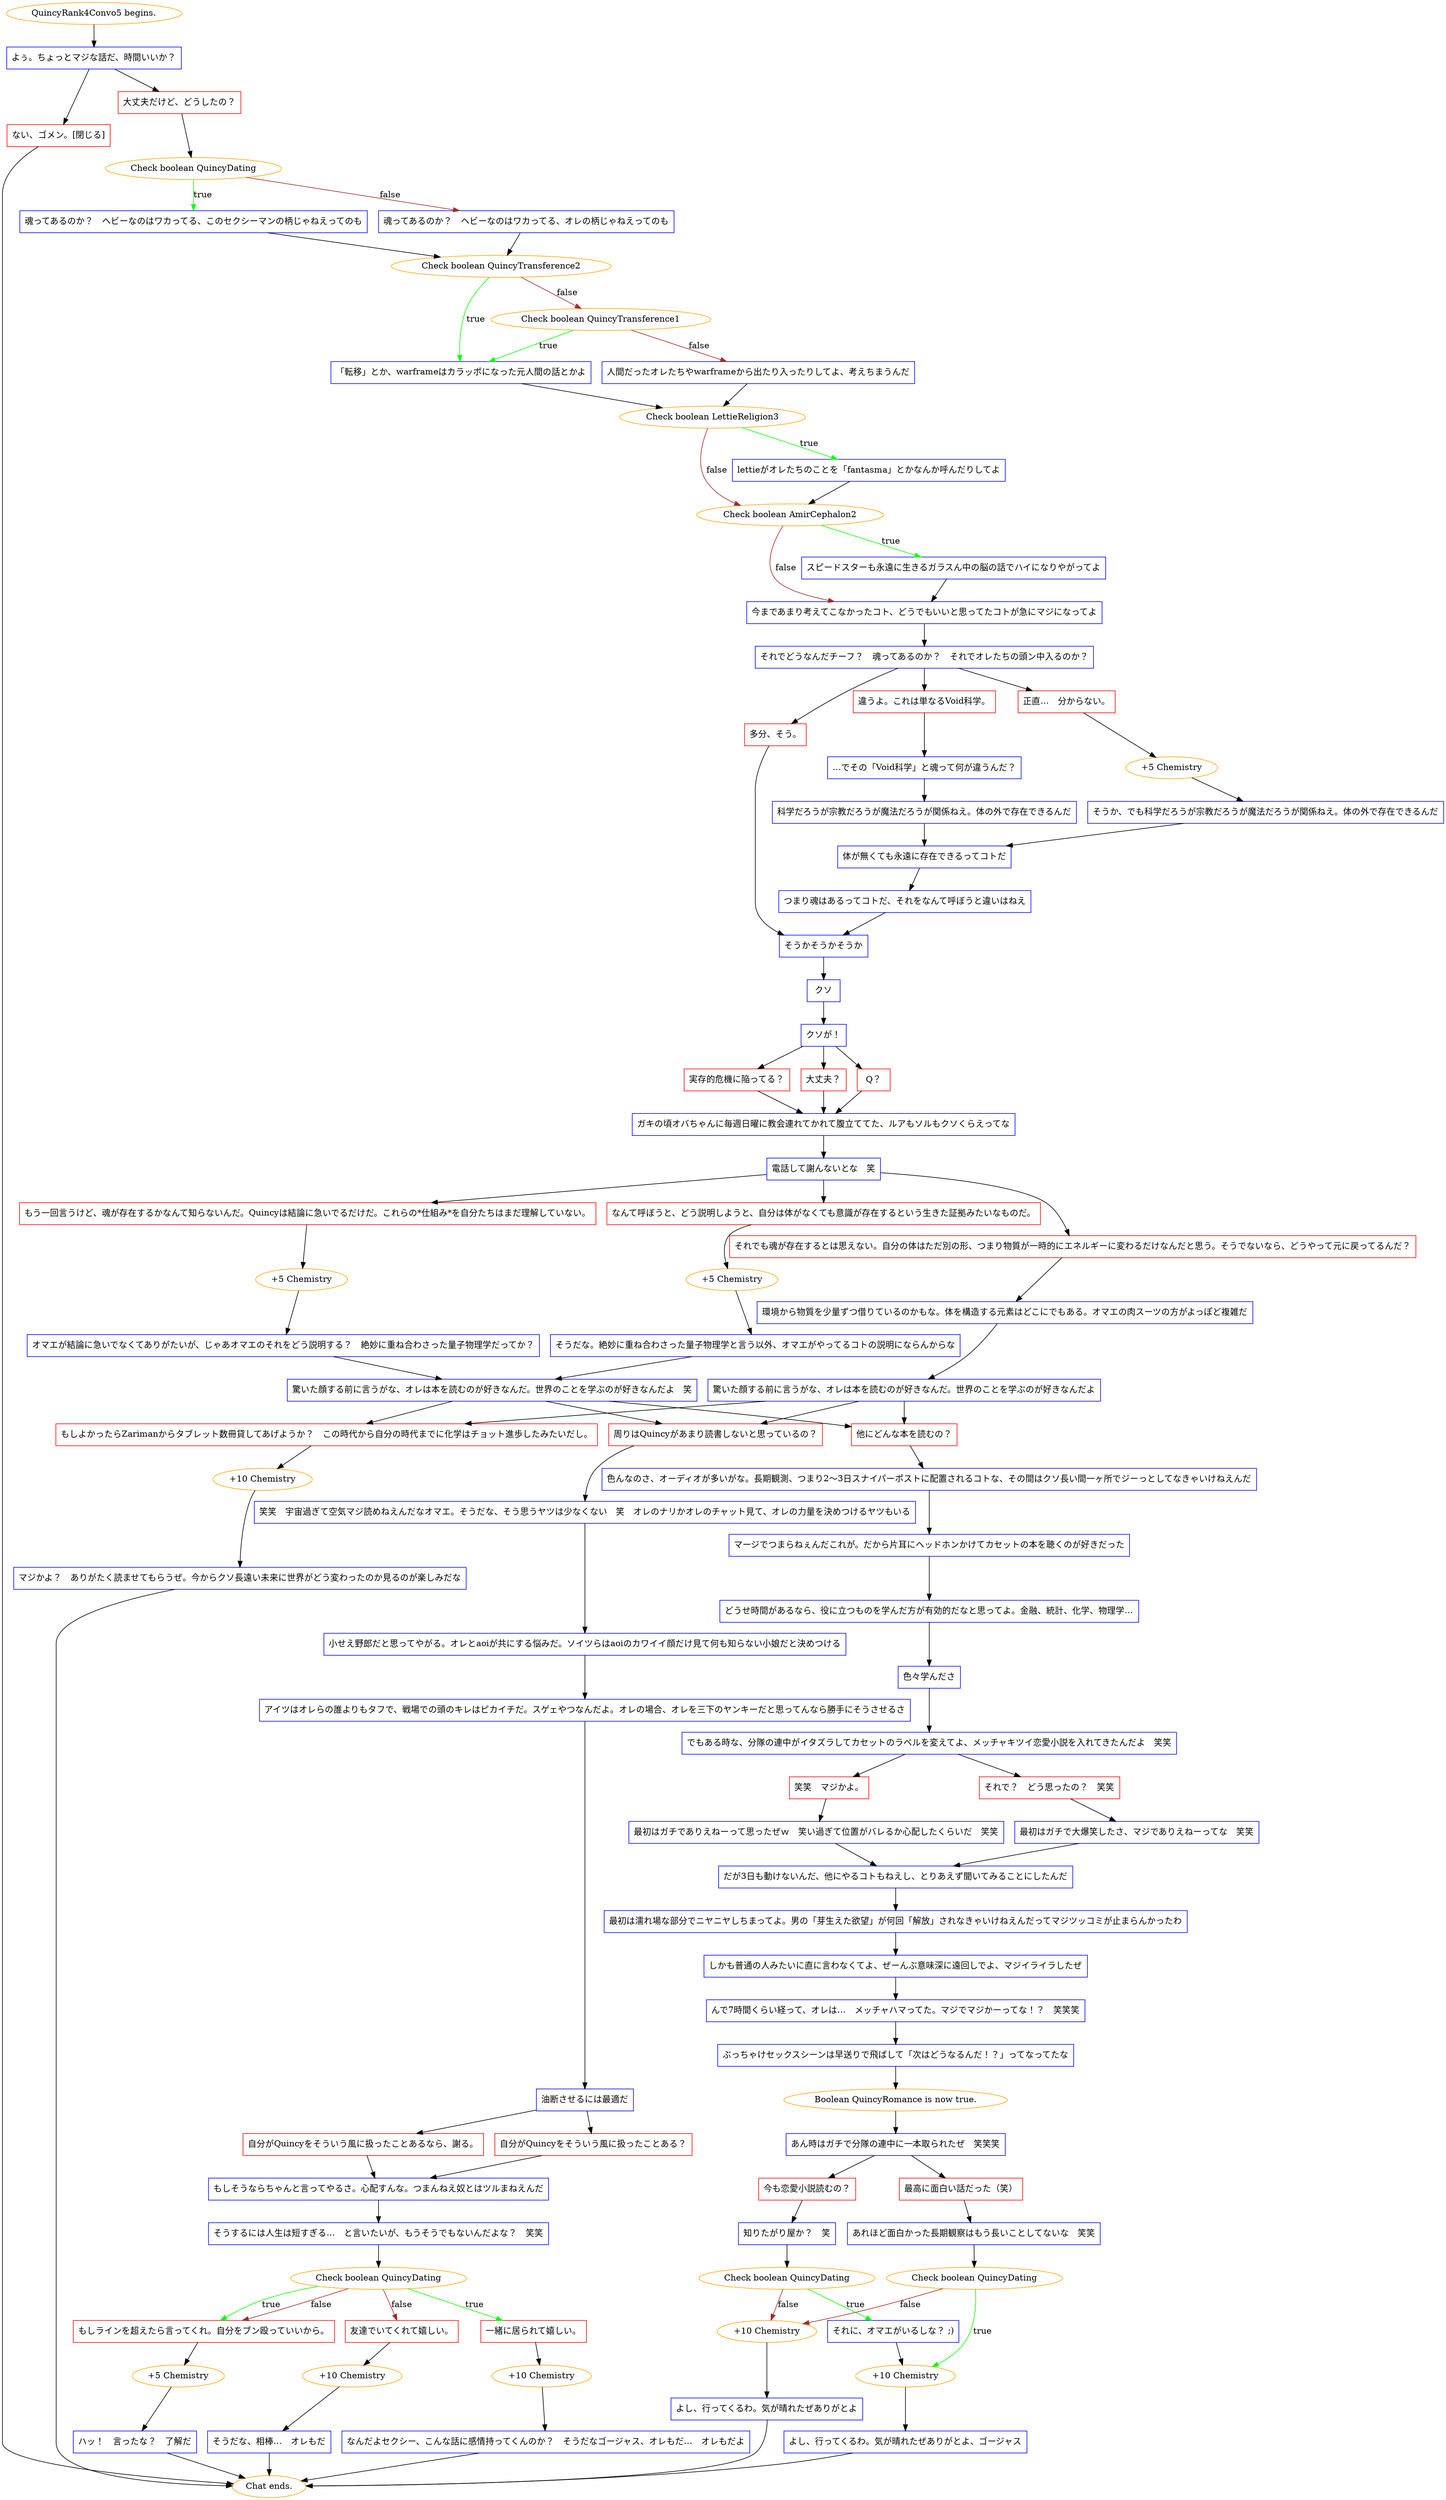 digraph {
	"QuincyRank4Convo5 begins." [color=orange];
		"QuincyRank4Convo5 begins." -> j36783099;
	j36783099 [label="よぅ。ちょっとマジな話だ、時間いいか？",shape=box,color=blue];
		j36783099 -> j3496934985;
		j36783099 -> j398242885;
	j3496934985 [label="大丈夫だけど、どうしたの？",shape=box,color=red];
		j3496934985 -> j3530100524;
	j398242885 [label="ない、ゴメン。[閉じる]",shape=box,color=red];
		j398242885 -> "Chat ends.";
	j3530100524 [label="Check boolean QuincyDating",color=orange];
		j3530100524 -> j3908161230 [label=true,color=green];
		j3530100524 -> j467138461 [label=false,color=brown];
	"Chat ends." [color=orange];
	j3908161230 [label="魂ってあるのか？　ヘビーなのはワカってる、このセクシーマンの柄じゃねえってのも",shape=box,color=blue];
		j3908161230 -> j259806786;
	j467138461 [label="魂ってあるのか？　ヘビーなのはワカってる、オレの柄じゃねえってのも",shape=box,color=blue];
		j467138461 -> j259806786;
	j259806786 [label="Check boolean QuincyTransference2",color=orange];
		j259806786 -> j1873692416 [label=true,color=green];
		j259806786 -> j1149771852 [label=false,color=brown];
	j1873692416 [label="「転移」とか、warframeはカラッポになった元人間の話とかよ",shape=box,color=blue];
		j1873692416 -> j2783557560;
	j1149771852 [label="Check boolean QuincyTransference1",color=orange];
		j1149771852 -> j1873692416 [label=true,color=green];
		j1149771852 -> j1973185449 [label=false,color=brown];
	j2783557560 [label="Check boolean LettieReligion3",color=orange];
		j2783557560 -> j2985090534 [label=true,color=green];
		j2783557560 -> j1211153634 [label=false,color=brown];
	j1973185449 [label="人間だったオレたちやwarframeから出たり入ったりしてよ、考えちまうんだ",shape=box,color=blue];
		j1973185449 -> j2783557560;
	j2985090534 [label="lettieがオレたちのことを「fantasma」とかなんか呼んだりしてよ",shape=box,color=blue];
		j2985090534 -> j1211153634;
	j1211153634 [label="Check boolean AmirCephalon2",color=orange];
		j1211153634 -> j1298648540 [label=true,color=green];
		j1211153634 -> j2405196432 [label=false,color=brown];
	j1298648540 [label="スピードスターも永遠に生きるガラスん中の脳の話でハイになりやがってよ",shape=box,color=blue];
		j1298648540 -> j2405196432;
	j2405196432 [label="今まであまり考えてこなかったコト、どうでもいいと思ってたコトが急にマジになってよ",shape=box,color=blue];
		j2405196432 -> j2429073246;
	j2429073246 [label="それでどうなんだチーフ？　魂ってあるのか？　それでオレたちの頭ン中入るのか？",shape=box,color=blue];
		j2429073246 -> j3005909094;
		j2429073246 -> j4052939522;
		j2429073246 -> j430590911;
	j3005909094 [label="多分、そう。",shape=box,color=red];
		j3005909094 -> j4293699295;
	j4052939522 [label="違うよ。これは単なるVoid科学。",shape=box,color=red];
		j4052939522 -> j2793756589;
	j430590911 [label="正直…　分からない。",shape=box,color=red];
		j430590911 -> j3851704485;
	j4293699295 [label="そうかそうかそうか",shape=box,color=blue];
		j4293699295 -> j962150580;
	j2793756589 [label="…でその「Void科学」と魂って何が違うんだ？",shape=box,color=blue];
		j2793756589 -> j2539016045;
	j3851704485 [label="+5 Chemistry",color=orange];
		j3851704485 -> j469467104;
	j962150580 [label="クソ",shape=box,color=blue];
		j962150580 -> j3649470820;
	j2539016045 [label="科学だろうが宗教だろうが魔法だろうが関係ねえ。体の外で存在できるんだ",shape=box,color=blue];
		j2539016045 -> j1361088818;
	j469467104 [label="そうか、でも科学だろうが宗教だろうが魔法だろうが関係ねえ。体の外で存在できるんだ",shape=box,color=blue];
		j469467104 -> j1361088818;
	j3649470820 [label="クソが！",shape=box,color=blue];
		j3649470820 -> j3028937683;
		j3649470820 -> j1771525904;
		j3649470820 -> j573281941;
	j1361088818 [label="体が無くても永遠に存在できるってコトだ",shape=box,color=blue];
		j1361088818 -> j4116640968;
	j3028937683 [label="実存的危機に陥ってる？",shape=box,color=red];
		j3028937683 -> j3137875780;
	j1771525904 [label="大丈夫？",shape=box,color=red];
		j1771525904 -> j3137875780;
	j573281941 [label="Q？",shape=box,color=red];
		j573281941 -> j3137875780;
	j4116640968 [label="つまり魂はあるってコトだ、それをなんて呼ぼうと違いはねえ",shape=box,color=blue];
		j4116640968 -> j4293699295;
	j3137875780 [label="ガキの頃オバちゃんに毎週日曜に教会連れてかれて腹立ててた、ルアもソルもクソくらえってな",shape=box,color=blue];
		j3137875780 -> j2852108285;
	j2852108285 [label="電話して謝んないとな　笑",shape=box,color=blue];
		j2852108285 -> j1818406662;
		j2852108285 -> j2126431955;
		j2852108285 -> j3818693966;
	j1818406662 [label="なんて呼ぼうと、どう説明しようと、自分は体がなくても意識が存在するという生きた証拠みたいなものだ。",shape=box,color=red];
		j1818406662 -> j1890117519;
	j2126431955 [label="もう一回言うけど、魂が存在するかなんて知らないんだ。Quincyは結論に急いでるだけだ。これらの*仕組み*を自分たちはまだ理解していない。",shape=box,color=red];
		j2126431955 -> j82205628;
	j3818693966 [label="それでも魂が存在するとは思えない。自分の体はただ別の形、つまり物質が一時的にエネルギーに変わるだけなんだと思う。そうでないなら、どうやって元に戻ってるんだ？",shape=box,color=red];
		j3818693966 -> j1080471280;
	j1890117519 [label="+5 Chemistry",color=orange];
		j1890117519 -> j3154879309;
	j82205628 [label="+5 Chemistry",color=orange];
		j82205628 -> j4250455636;
	j1080471280 [label="環境から物質を少量ずつ借りているのかもな。体を構造する元素はどこにでもある。オマエの肉スーツの方がよっぽど複雑だ",shape=box,color=blue];
		j1080471280 -> j898169428;
	j3154879309 [label="そうだな。絶妙に重ね合わさった量子物理学と言う以外、オマエがやってるコトの説明にならんからな",shape=box,color=blue];
		j3154879309 -> j2517866483;
	j4250455636 [label="オマエが結論に急いでなくてありがたいが、じゃあオマエのそれをどう説明する？　絶妙に重ね合わさった量子物理学だってか？",shape=box,color=blue];
		j4250455636 -> j2517866483;
	j898169428 [label="驚いた顔する前に言うがな、オレは本を読むのが好きなんだ。世界のことを学ぶのが好きなんだよ",shape=box,color=blue];
		j898169428 -> j3153081735;
		j898169428 -> j3315492243;
		j898169428 -> j3052771416;
	j2517866483 [label="驚いた顔する前に言うがな、オレは本を読むのが好きなんだ。世界のことを学ぶのが好きなんだよ　笑",shape=box,color=blue];
		j2517866483 -> j3153081735;
		j2517866483 -> j3315492243;
		j2517866483 -> j3052771416;
	j3153081735 [label="もしよかったらZarimanからタブレット数冊貸してあげようか？　この時代から自分の時代までに化学はチョット進歩したみたいだし。",shape=box,color=red];
		j3153081735 -> j3599252105;
	j3315492243 [label="他にどんな本を読むの？",shape=box,color=red];
		j3315492243 -> j4083955679;
	j3052771416 [label="周りはQuincyがあまり読書しないと思っているの？",shape=box,color=red];
		j3052771416 -> j2774309182;
	j3599252105 [label="+10 Chemistry",color=orange];
		j3599252105 -> j141010730;
	j4083955679 [label="色んなのさ、オーディオが多いがな。長期観測、つまり2～3日スナイパーポストに配置されるコトな、その間はクソ長い間一ヶ所でジーっとしてなきゃいけねえんだ",shape=box,color=blue];
		j4083955679 -> j1034227016;
	j2774309182 [label="笑笑　宇宙過ぎて空気マジ読めねえんだなオマエ。そうだな、そう思うヤツは少なくない　笑　オレのナリかオレのチャット見て、オレの力量を決めつけるヤツもいる",shape=box,color=blue];
		j2774309182 -> j2848193089;
	j141010730 [label="マジかよ？　ありがたく読ませてもらうぜ。今からクソ長遠い未来に世界がどう変わったのか見るのが楽しみだな",shape=box,color=blue];
		j141010730 -> "Chat ends.";
	j1034227016 [label="マージでつまらねぇんだこれが。だから片耳にヘッドホンかけてカセットの本を聴くのが好きだった",shape=box,color=blue];
		j1034227016 -> j1582857628;
	j2848193089 [label="小せえ野郎だと思ってやがる。オレとaoiが共にする悩みだ。ソイツらはaoiのカワイイ顔だけ見て何も知らない小娘だと決めつける",shape=box,color=blue];
		j2848193089 -> j1573931038;
	j1582857628 [label="どうせ時間があるなら、役に立つものを学んだ方が有効的だなと思ってよ。金融、統計、化学、物理学…",shape=box,color=blue];
		j1582857628 -> j1094406693;
	j1573931038 [label="アイツはオレらの誰よりもタフで、戦場での頭のキレはピカイチだ。スゲェやつなんだよ。オレの場合、オレを三下のヤンキーだと思ってんなら勝手にそうさせるさ",shape=box,color=blue];
		j1573931038 -> j1916434543;
	j1094406693 [label="色々学んださ",shape=box,color=blue];
		j1094406693 -> j4184954964;
	j1916434543 [label="油断させるには最適だ",shape=box,color=blue];
		j1916434543 -> j3343272596;
		j1916434543 -> j1124289100;
	j4184954964 [label="でもある時な、分隊の連中がイタズラしてカセットのラベルを変えてよ、メッチャキツイ恋愛小説を入れてきたんだよ　笑笑",shape=box,color=blue];
		j4184954964 -> j3472833471;
		j4184954964 -> j2372016312;
	j3343272596 [label="自分がQuincyをそういう風に扱ったことある？",shape=box,color=red];
		j3343272596 -> j3897564339;
	j1124289100 [label="自分がQuincyをそういう風に扱ったことあるなら、謝る。",shape=box,color=red];
		j1124289100 -> j3897564339;
	j3472833471 [label="笑笑　マジかよ。",shape=box,color=red];
		j3472833471 -> j2309324662;
	j2372016312 [label="それで？　どう思ったの？　笑笑",shape=box,color=red];
		j2372016312 -> j3664499640;
	j3897564339 [label="もしそうならちゃんと言ってやるさ。心配すんな。つまんねえ奴とはツルまねえんだ",shape=box,color=blue];
		j3897564339 -> j1969101162;
	j2309324662 [label="最初はガチでありえねーって思ったぜｗ　笑い過ぎて位置がバレるか心配したくらいだ　笑笑",shape=box,color=blue];
		j2309324662 -> j1012405797;
	j3664499640 [label="最初はガチで大爆笑したさ、マジでありえねーってな　笑笑",shape=box,color=blue];
		j3664499640 -> j1012405797;
	j1969101162 [label="そうするには人生は短すぎる…　と言いたいが、もうそうでもないんだよな？　笑笑",shape=box,color=blue];
		j1969101162 -> j2261954600;
	j1012405797 [label="だが3日も動けないんだ、他にやるコトもねえし、とりあえず聞いてみることにしたんだ",shape=box,color=blue];
		j1012405797 -> j1068918797;
	j2261954600 [label="Check boolean QuincyDating",color=orange];
		j2261954600 -> j1763220578 [label=true,color=green];
		j2261954600 -> j3277586669 [label=true,color=green];
		j2261954600 -> j1413312660 [label=false,color=brown];
		j2261954600 -> j3277586669 [label=false,color=brown];
	j1068918797 [label="最初は濡れ場な部分でニヤニヤしちまってよ。男の「芽生えた欲望」が何回「解放」されなきゃいけねえんだってマジツッコミが止まらんかったわ",shape=box,color=blue];
		j1068918797 -> j4160243985;
	j1763220578 [label="一緒に居られて嬉しい。",shape=box,color=red];
		j1763220578 -> j2521443589;
	j3277586669 [label="もしラインを超えたら言ってくれ。自分をブン殴っていいから。",shape=box,color=red];
		j3277586669 -> j3075284183;
	j1413312660 [label="友達でいてくれて嬉しい。",shape=box,color=red];
		j1413312660 -> j4148431318;
	j4160243985 [label="しかも普通の人みたいに直に言わなくてよ、ぜーんぶ意味深に遠回しでよ、マジイライラしたぜ",shape=box,color=blue];
		j4160243985 -> j2129080873;
	j2521443589 [label="+10 Chemistry",color=orange];
		j2521443589 -> j1596905;
	j3075284183 [label="+5 Chemistry",color=orange];
		j3075284183 -> j3020211527;
	j4148431318 [label="+10 Chemistry",color=orange];
		j4148431318 -> j2866135075;
	j2129080873 [label="んで7時間くらい経って、オレは…　メッチャハマってた。マジでマジかーってな！？　笑笑笑",shape=box,color=blue];
		j2129080873 -> j861196564;
	j1596905 [label="なんだよセクシー、こんな話に感情持ってくんのか？　そうだなゴージャス、オレもだ…　オレもだよ",shape=box,color=blue];
		j1596905 -> "Chat ends.";
	j3020211527 [label="ハッ！　言ったな？　了解だ",shape=box,color=blue];
		j3020211527 -> "Chat ends.";
	j2866135075 [label="そうだな、相棒…　オレもだ",shape=box,color=blue];
		j2866135075 -> "Chat ends.";
	j861196564 [label="ぶっちゃけセックスシーンは早送りで飛ばして「次はどうなるんだ！？」ってなってたな",shape=box,color=blue];
		j861196564 -> j2888795870;
	j2888795870 [label="Boolean QuincyRomance is now true.",color=orange];
		j2888795870 -> j204763727;
	j204763727 [label="あん時はガチで分隊の連中に一本取られたぜ　笑笑笑",shape=box,color=blue];
		j204763727 -> j1250971916;
		j204763727 -> j3730912650;
	j1250971916 [label="今も恋愛小説読むの？",shape=box,color=red];
		j1250971916 -> j3409553269;
	j3730912650 [label="最高に面白い話だった（笑）",shape=box,color=red];
		j3730912650 -> j543126039;
	j3409553269 [label="知りたがり屋か？　笑",shape=box,color=blue];
		j3409553269 -> j349086041;
	j543126039 [label="あれほど面白かった長期観察はもう長いことしてないな　笑笑",shape=box,color=blue];
		j543126039 -> j1928793629;
	j349086041 [label="Check boolean QuincyDating",color=orange];
		j349086041 -> j2971410949 [label=true,color=green];
		j349086041 -> j2919733486 [label=false,color=brown];
	j1928793629 [label="Check boolean QuincyDating",color=orange];
		j1928793629 -> j4093885141 [label=true,color=green];
		j1928793629 -> j2919733486 [label=false,color=brown];
	j2971410949 [label="それに、オマエがいるしな？ ;)",shape=box,color=blue];
		j2971410949 -> j4093885141;
	j2919733486 [label="+10 Chemistry",color=orange];
		j2919733486 -> j1990242859;
	j4093885141 [label="+10 Chemistry",color=orange];
		j4093885141 -> j899320783;
	j1990242859 [label="よし、行ってくるわ。気が晴れたぜありがとよ",shape=box,color=blue];
		j1990242859 -> "Chat ends.";
	j899320783 [label="よし、行ってくるわ。気が晴れたぜありがとよ、ゴージャス",shape=box,color=blue];
		j899320783 -> "Chat ends.";
}
